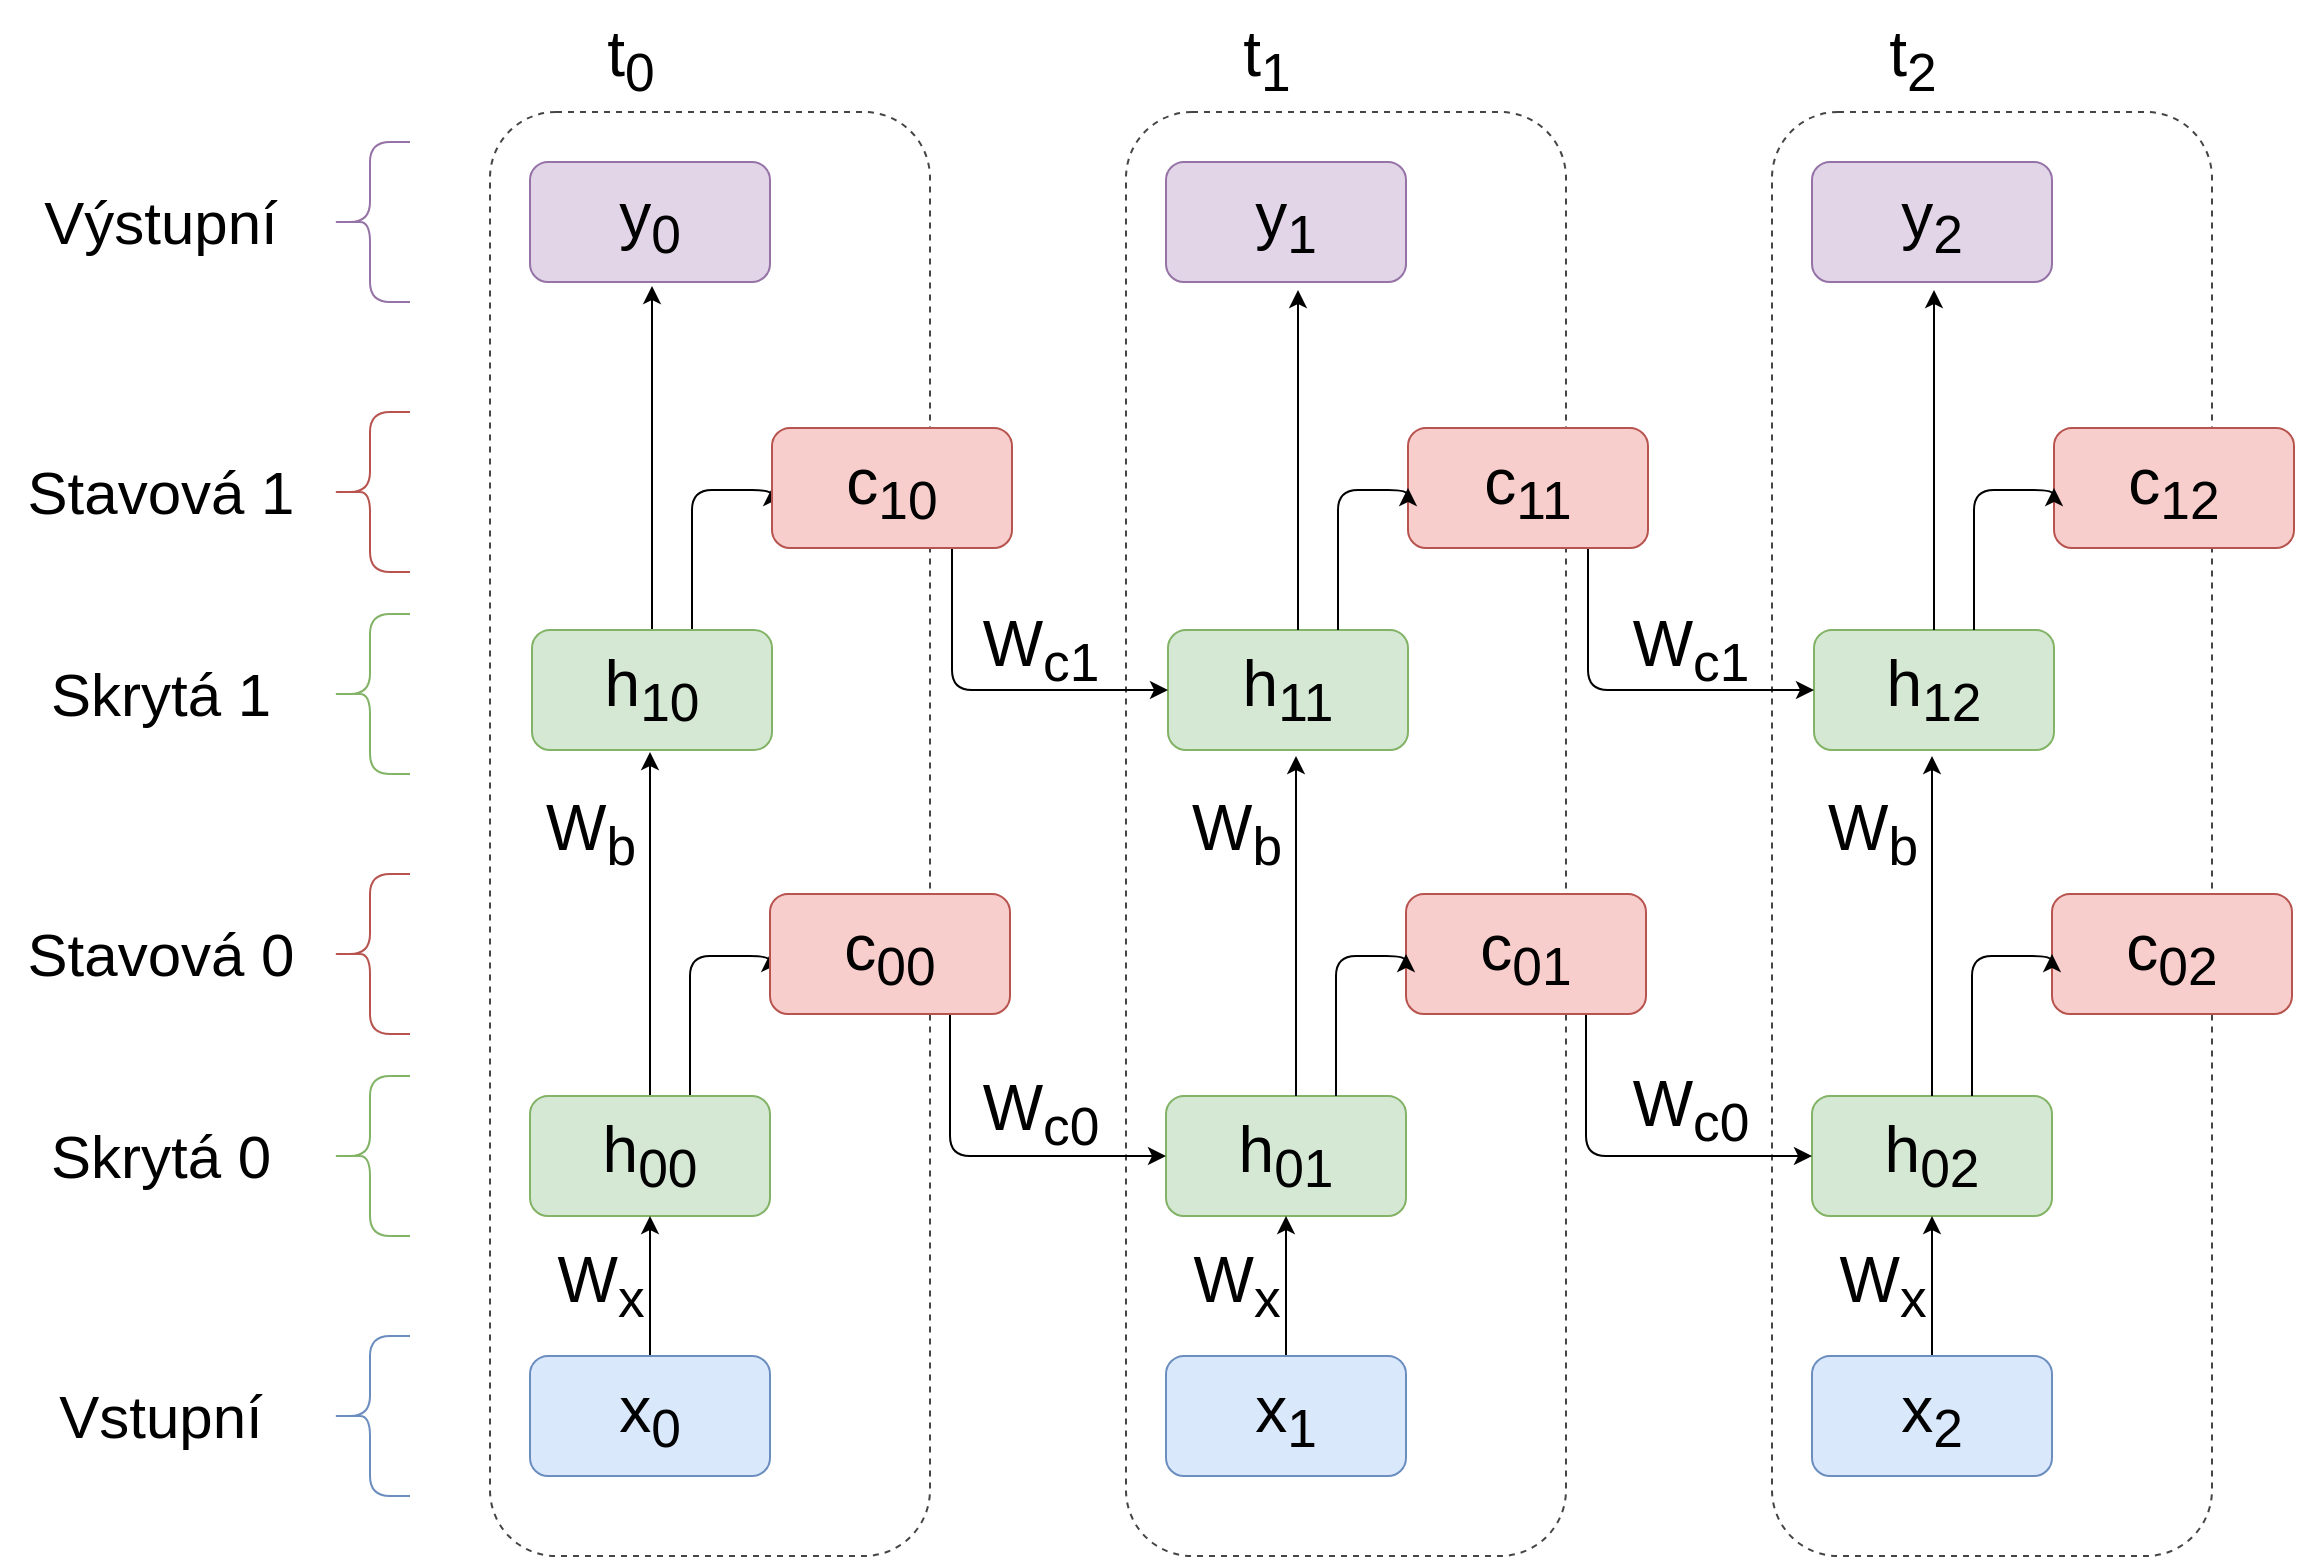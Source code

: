 <mxfile>
    <diagram id="W5L7BJ5yFLHDJCStq1Pr" name="Page-1">
        <mxGraphModel dx="616" dy="1616" grid="1" gridSize="10" guides="1" tooltips="1" connect="1" arrows="1" fold="1" page="1" pageScale="1" pageWidth="850" pageHeight="1100" math="0" shadow="0">
            <root>
                <mxCell id="0"/>
                <mxCell id="1" parent="0"/>
                <mxCell id="40" value="" style="rounded=1;whiteSpace=wrap;html=1;dashed=1;strokeColor=#454545;fillColor=none;fontSize=32;" parent="1" vertex="1">
                    <mxGeometry x="931" y="-160" width="220" height="722" as="geometry"/>
                </mxCell>
                <mxCell id="39" value="" style="rounded=1;whiteSpace=wrap;html=1;dashed=1;strokeColor=#454545;fillColor=none;fontSize=32;" parent="1" vertex="1">
                    <mxGeometry x="608" y="-160" width="220" height="722" as="geometry"/>
                </mxCell>
                <mxCell id="38" value="" style="rounded=1;whiteSpace=wrap;html=1;dashed=1;strokeColor=#454545;fillColor=none;fontSize=32;" parent="1" vertex="1">
                    <mxGeometry x="290" y="-160" width="220" height="722" as="geometry"/>
                </mxCell>
                <mxCell id="3" value="&lt;font&gt;h&lt;sub&gt;01&lt;/sub&gt;&lt;/font&gt;" style="rounded=1;whiteSpace=wrap;html=1;fillColor=#d5e8d4;strokeColor=#82b366;fontSize=32;" parent="1" vertex="1">
                    <mxGeometry x="628" y="332" width="120" height="60" as="geometry"/>
                </mxCell>
                <mxCell id="4" value="&lt;font&gt;h&lt;/font&gt;&lt;font&gt;&lt;sub&gt;02&lt;/sub&gt;&lt;/font&gt;" style="rounded=1;whiteSpace=wrap;html=1;fillColor=#d5e8d4;strokeColor=#82b366;fontSize=32;" parent="1" vertex="1">
                    <mxGeometry x="951" y="332" width="120" height="60" as="geometry"/>
                </mxCell>
                <mxCell id="34" style="edgeStyle=none;html=1;fontSize=32;" parent="1" source="7" target="3" edge="1">
                    <mxGeometry relative="1" as="geometry"/>
                </mxCell>
                <mxCell id="7" value="&lt;font&gt;x&lt;sub&gt;1&lt;/sub&gt;&lt;/font&gt;" style="rounded=1;whiteSpace=wrap;html=1;fillColor=#dae8fc;strokeColor=#6c8ebf;fontSize=32;" parent="1" vertex="1">
                    <mxGeometry x="628" y="462" width="120" height="60" as="geometry"/>
                </mxCell>
                <mxCell id="35" style="edgeStyle=none;html=1;entryX=0.5;entryY=1;entryDx=0;entryDy=0;fontSize=32;" parent="1" source="8" target="4" edge="1">
                    <mxGeometry relative="1" as="geometry"/>
                </mxCell>
                <mxCell id="8" value="&lt;font&gt;x&lt;/font&gt;&lt;font&gt;&lt;sub&gt;2&lt;/sub&gt;&lt;/font&gt;" style="rounded=1;whiteSpace=wrap;html=1;fillColor=#dae8fc;strokeColor=#6c8ebf;fontSize=32;" parent="1" vertex="1">
                    <mxGeometry x="951" y="462" width="120" height="60" as="geometry"/>
                </mxCell>
                <mxCell id="37" style="edgeStyle=orthogonalEdgeStyle;html=1;exitX=0.75;exitY=1;exitDx=0;exitDy=0;entryX=0;entryY=0.5;entryDx=0;entryDy=0;fontSize=32;" parent="1" source="14" target="4" edge="1">
                    <mxGeometry relative="1" as="geometry"/>
                </mxCell>
                <mxCell id="14" value="&lt;font&gt;c&lt;sub&gt;01&lt;/sub&gt;&lt;/font&gt;" style="rounded=1;whiteSpace=wrap;html=1;fillColor=#f8cecc;strokeColor=#b85450;fontSize=32;" parent="1" vertex="1">
                    <mxGeometry x="748" y="231" width="120" height="60" as="geometry"/>
                </mxCell>
                <mxCell id="15" value="&lt;font&gt;c&lt;/font&gt;&lt;font&gt;&lt;sub&gt;02&lt;/sub&gt;&lt;/font&gt;" style="rounded=1;whiteSpace=wrap;html=1;fillColor=#f8cecc;strokeColor=#b85450;fontSize=32;" parent="1" vertex="1">
                    <mxGeometry x="1071" y="231" width="120" height="60" as="geometry"/>
                </mxCell>
                <mxCell id="17" value="&lt;font&gt;y&lt;sub&gt;1&lt;/sub&gt;&lt;/font&gt;" style="rounded=1;whiteSpace=wrap;html=1;fillColor=#e1d5e7;strokeColor=#9673a6;fontSize=32;" parent="1" vertex="1">
                    <mxGeometry x="628" y="-135" width="120" height="60" as="geometry"/>
                </mxCell>
                <mxCell id="18" value="&lt;font&gt;y&lt;/font&gt;&lt;font&gt;&lt;sub&gt;2&lt;/sub&gt;&lt;/font&gt;" style="rounded=1;whiteSpace=wrap;html=1;fillColor=#e1d5e7;strokeColor=#9673a6;fontSize=32;" parent="1" vertex="1">
                    <mxGeometry x="951" y="-135" width="120" height="60" as="geometry"/>
                </mxCell>
                <mxCell id="28" style="edgeStyle=none;html=1;fontSize=32;" parent="1" source="23" edge="1">
                    <mxGeometry relative="1" as="geometry">
                        <mxPoint x="370" y="160" as="targetPoint"/>
                    </mxGeometry>
                </mxCell>
                <mxCell id="29" style="edgeStyle=orthogonalEdgeStyle;html=1;entryX=0;entryY=0.5;entryDx=0;entryDy=0;fontSize=32;" parent="1" source="23" target="25" edge="1">
                    <mxGeometry relative="1" as="geometry">
                        <Array as="points">
                            <mxPoint x="390" y="262"/>
                        </Array>
                    </mxGeometry>
                </mxCell>
                <mxCell id="23" value="&lt;font&gt;h&lt;sub&gt;00&lt;/sub&gt;&lt;/font&gt;" style="rounded=1;whiteSpace=wrap;html=1;fillColor=#d5e8d4;strokeColor=#82b366;fontSize=32;" parent="1" vertex="1">
                    <mxGeometry x="310" y="332" width="120" height="60" as="geometry"/>
                </mxCell>
                <mxCell id="27" style="edgeStyle=none;html=1;fontSize=32;" parent="1" source="24" target="23" edge="1">
                    <mxGeometry relative="1" as="geometry"/>
                </mxCell>
                <mxCell id="24" value="&lt;font&gt;x&lt;sub&gt;0&lt;/sub&gt;&lt;/font&gt;" style="rounded=1;whiteSpace=wrap;html=1;fillColor=#dae8fc;strokeColor=#6c8ebf;fontSize=32;" parent="1" vertex="1">
                    <mxGeometry x="310" y="462" width="120" height="60" as="geometry"/>
                </mxCell>
                <mxCell id="36" style="edgeStyle=orthogonalEdgeStyle;html=1;exitX=0.75;exitY=1;exitDx=0;exitDy=0;entryX=0;entryY=0.5;entryDx=0;entryDy=0;fontSize=32;" parent="1" source="25" target="3" edge="1">
                    <mxGeometry relative="1" as="geometry"/>
                </mxCell>
                <mxCell id="25" value="&lt;font&gt;c&lt;sub&gt;00&lt;/sub&gt;&lt;/font&gt;" style="rounded=1;whiteSpace=wrap;html=1;fillColor=#f8cecc;strokeColor=#b85450;fontSize=32;" parent="1" vertex="1">
                    <mxGeometry x="430" y="231" width="120" height="60" as="geometry"/>
                </mxCell>
                <mxCell id="26" value="&lt;font&gt;y&lt;sub&gt;0&lt;/sub&gt;&lt;/font&gt;" style="rounded=1;whiteSpace=wrap;html=1;fillColor=#e1d5e7;strokeColor=#9673a6;fontSize=32;" parent="1" vertex="1">
                    <mxGeometry x="310" y="-135" width="120" height="60" as="geometry"/>
                </mxCell>
                <mxCell id="30" style="edgeStyle=none;html=1;fontSize=32;" parent="1" edge="1">
                    <mxGeometry relative="1" as="geometry">
                        <mxPoint x="693" y="332" as="sourcePoint"/>
                        <mxPoint x="693" y="162" as="targetPoint"/>
                    </mxGeometry>
                </mxCell>
                <mxCell id="31" style="edgeStyle=orthogonalEdgeStyle;html=1;entryX=0;entryY=0.5;entryDx=0;entryDy=0;fontSize=32;" parent="1" target="14" edge="1">
                    <mxGeometry relative="1" as="geometry">
                        <mxPoint x="713" y="332" as="sourcePoint"/>
                        <mxPoint x="743" y="262" as="targetPoint"/>
                        <Array as="points">
                            <mxPoint x="713" y="262"/>
                        </Array>
                    </mxGeometry>
                </mxCell>
                <mxCell id="32" style="edgeStyle=none;html=1;fontSize=32;" parent="1" edge="1">
                    <mxGeometry relative="1" as="geometry">
                        <mxPoint x="1011" y="332" as="sourcePoint"/>
                        <mxPoint x="1011" y="162" as="targetPoint"/>
                    </mxGeometry>
                </mxCell>
                <mxCell id="33" style="edgeStyle=orthogonalEdgeStyle;html=1;entryX=0;entryY=0.5;entryDx=0;entryDy=0;fontSize=32;" parent="1" target="15" edge="1">
                    <mxGeometry relative="1" as="geometry">
                        <mxPoint x="1031" y="332" as="sourcePoint"/>
                        <mxPoint x="1066" y="262" as="targetPoint"/>
                        <Array as="points">
                            <mxPoint x="1031" y="262"/>
                        </Array>
                    </mxGeometry>
                </mxCell>
                <mxCell id="41" value="&lt;font&gt;t&lt;/font&gt;&lt;font&gt;&lt;sub&gt;0&lt;/sub&gt;&lt;/font&gt;" style="text;html=1;align=center;verticalAlign=middle;resizable=0;points=[];autosize=1;strokeColor=none;fillColor=none;fontSize=32;" parent="1" vertex="1">
                    <mxGeometry x="335" y="-216" width="50" height="60" as="geometry"/>
                </mxCell>
                <mxCell id="42" value="&lt;font&gt;t&lt;sub&gt;2&lt;/sub&gt;&lt;/font&gt;" style="text;html=1;align=center;verticalAlign=middle;resizable=0;points=[];autosize=1;strokeColor=none;fillColor=none;fontSize=32;" parent="1" vertex="1">
                    <mxGeometry x="976" y="-216" width="50" height="60" as="geometry"/>
                </mxCell>
                <mxCell id="43" value="&lt;font&gt;t&lt;sub&gt;1&lt;/sub&gt;&lt;/font&gt;" style="text;html=1;align=center;verticalAlign=middle;resizable=0;points=[];autosize=1;strokeColor=none;fillColor=none;fontSize=32;" parent="1" vertex="1">
                    <mxGeometry x="653" y="-216" width="50" height="60" as="geometry"/>
                </mxCell>
                <mxCell id="45" value="" style="shape=curlyBracket;whiteSpace=wrap;html=1;rounded=1;labelPosition=left;verticalLabelPosition=middle;align=right;verticalAlign=middle;size=0.5;fillColor=#f8cecc;strokeColor=#b85450;" parent="1" vertex="1">
                    <mxGeometry x="210" y="221" width="40" height="80" as="geometry"/>
                </mxCell>
                <mxCell id="46" value="" style="shape=curlyBracket;whiteSpace=wrap;html=1;rounded=1;labelPosition=left;verticalLabelPosition=middle;align=right;verticalAlign=middle;size=0.5;fillColor=#d5e8d4;strokeColor=#82b366;" parent="1" vertex="1">
                    <mxGeometry x="210" y="322" width="40" height="80" as="geometry"/>
                </mxCell>
                <mxCell id="47" value="" style="shape=curlyBracket;whiteSpace=wrap;html=1;rounded=1;labelPosition=left;verticalLabelPosition=middle;align=right;verticalAlign=middle;size=0.5;fillColor=#dae8fc;strokeColor=#6c8ebf;" parent="1" vertex="1">
                    <mxGeometry x="210" y="452" width="40" height="80" as="geometry"/>
                </mxCell>
                <mxCell id="49" value="&lt;font&gt;Stavová 0&lt;/font&gt;" style="text;html=1;align=center;verticalAlign=middle;resizable=0;points=[];autosize=1;strokeColor=none;fillColor=none;fontSize=30;" parent="1" vertex="1">
                    <mxGeometry x="45" y="236" width="160" height="50" as="geometry"/>
                </mxCell>
                <mxCell id="50" value="&lt;font&gt;Skrytá 0&lt;/font&gt;" style="text;html=1;align=center;verticalAlign=middle;resizable=0;points=[];autosize=1;strokeColor=none;fillColor=none;fontSize=30;" parent="1" vertex="1">
                    <mxGeometry x="60" y="337" width="130" height="50" as="geometry"/>
                </mxCell>
                <mxCell id="51" value="&lt;span&gt;Vstupní&lt;/span&gt;" style="text;html=1;align=center;verticalAlign=middle;resizable=0;points=[];autosize=1;strokeColor=none;fillColor=none;fontSize=30;" parent="1" vertex="1">
                    <mxGeometry x="60" y="467" width="130" height="50" as="geometry"/>
                </mxCell>
                <mxCell id="65" value="&lt;font&gt;h&lt;sub&gt;11&lt;/sub&gt;&lt;/font&gt;" style="rounded=1;whiteSpace=wrap;html=1;fillColor=#d5e8d4;strokeColor=#82b366;fontSize=32;" parent="1" vertex="1">
                    <mxGeometry x="629" y="99" width="120" height="60" as="geometry"/>
                </mxCell>
                <mxCell id="66" value="&lt;font&gt;h&lt;/font&gt;&lt;font&gt;&lt;sub&gt;12&lt;/sub&gt;&lt;/font&gt;" style="rounded=1;whiteSpace=wrap;html=1;fillColor=#d5e8d4;strokeColor=#82b366;fontSize=32;" parent="1" vertex="1">
                    <mxGeometry x="952" y="99" width="120" height="60" as="geometry"/>
                </mxCell>
                <mxCell id="67" style="edgeStyle=orthogonalEdgeStyle;html=1;exitX=0.75;exitY=1;exitDx=0;exitDy=0;entryX=0;entryY=0.5;entryDx=0;entryDy=0;fontSize=32;" parent="1" source="68" target="66" edge="1">
                    <mxGeometry relative="1" as="geometry"/>
                </mxCell>
                <mxCell id="68" value="&lt;font&gt;c&lt;sub&gt;11&lt;/sub&gt;&lt;/font&gt;" style="rounded=1;whiteSpace=wrap;html=1;fillColor=#f8cecc;strokeColor=#b85450;fontSize=32;" parent="1" vertex="1">
                    <mxGeometry x="749" y="-2" width="120" height="60" as="geometry"/>
                </mxCell>
                <mxCell id="69" value="&lt;font&gt;c&lt;/font&gt;&lt;font&gt;&lt;sub&gt;12&lt;/sub&gt;&lt;/font&gt;" style="rounded=1;whiteSpace=wrap;html=1;fillColor=#f8cecc;strokeColor=#b85450;fontSize=32;" parent="1" vertex="1">
                    <mxGeometry x="1072" y="-2" width="120" height="60" as="geometry"/>
                </mxCell>
                <mxCell id="70" style="edgeStyle=none;html=1;fontSize=32;" parent="1" source="72" edge="1">
                    <mxGeometry relative="1" as="geometry">
                        <mxPoint x="371" y="-73" as="targetPoint"/>
                    </mxGeometry>
                </mxCell>
                <mxCell id="71" style="edgeStyle=orthogonalEdgeStyle;html=1;entryX=0;entryY=0.5;entryDx=0;entryDy=0;fontSize=32;" parent="1" source="72" target="74" edge="1">
                    <mxGeometry relative="1" as="geometry">
                        <Array as="points">
                            <mxPoint x="391" y="29"/>
                        </Array>
                    </mxGeometry>
                </mxCell>
                <mxCell id="72" value="&lt;font&gt;h&lt;sub&gt;10&lt;/sub&gt;&lt;/font&gt;" style="rounded=1;whiteSpace=wrap;html=1;fillColor=#d5e8d4;strokeColor=#82b366;fontSize=32;" parent="1" vertex="1">
                    <mxGeometry x="311" y="99" width="120" height="60" as="geometry"/>
                </mxCell>
                <mxCell id="73" style="edgeStyle=orthogonalEdgeStyle;html=1;exitX=0.75;exitY=1;exitDx=0;exitDy=0;entryX=0;entryY=0.5;entryDx=0;entryDy=0;fontSize=32;" parent="1" source="74" target="65" edge="1">
                    <mxGeometry relative="1" as="geometry"/>
                </mxCell>
                <mxCell id="74" value="&lt;font&gt;c&lt;sub&gt;10&lt;/sub&gt;&lt;/font&gt;" style="rounded=1;whiteSpace=wrap;html=1;fillColor=#f8cecc;strokeColor=#b85450;fontSize=32;" parent="1" vertex="1">
                    <mxGeometry x="431" y="-2" width="120" height="60" as="geometry"/>
                </mxCell>
                <mxCell id="75" style="edgeStyle=none;html=1;fontSize=32;" parent="1" edge="1">
                    <mxGeometry relative="1" as="geometry">
                        <mxPoint x="694" y="99" as="sourcePoint"/>
                        <mxPoint x="694" y="-71" as="targetPoint"/>
                    </mxGeometry>
                </mxCell>
                <mxCell id="76" style="edgeStyle=orthogonalEdgeStyle;html=1;entryX=0;entryY=0.5;entryDx=0;entryDy=0;fontSize=32;" parent="1" target="68" edge="1">
                    <mxGeometry relative="1" as="geometry">
                        <mxPoint x="714" y="99" as="sourcePoint"/>
                        <mxPoint x="744" y="29" as="targetPoint"/>
                        <Array as="points">
                            <mxPoint x="714" y="29"/>
                        </Array>
                    </mxGeometry>
                </mxCell>
                <mxCell id="77" style="edgeStyle=none;html=1;fontSize=32;" parent="1" edge="1">
                    <mxGeometry relative="1" as="geometry">
                        <mxPoint x="1012" y="99" as="sourcePoint"/>
                        <mxPoint x="1012" y="-71" as="targetPoint"/>
                    </mxGeometry>
                </mxCell>
                <mxCell id="78" style="edgeStyle=orthogonalEdgeStyle;html=1;entryX=0;entryY=0.5;entryDx=0;entryDy=0;fontSize=32;" parent="1" target="69" edge="1">
                    <mxGeometry relative="1" as="geometry">
                        <mxPoint x="1032" y="99" as="sourcePoint"/>
                        <mxPoint x="1067" y="29" as="targetPoint"/>
                        <Array as="points">
                            <mxPoint x="1032" y="29"/>
                        </Array>
                    </mxGeometry>
                </mxCell>
                <mxCell id="81" value="" style="shape=curlyBracket;whiteSpace=wrap;html=1;rounded=1;labelPosition=left;verticalLabelPosition=middle;align=right;verticalAlign=middle;size=0.5;fillColor=#e1d5e7;strokeColor=#9673a6;" parent="1" vertex="1">
                    <mxGeometry x="210" y="-145" width="40" height="80" as="geometry"/>
                </mxCell>
                <mxCell id="82" value="&lt;font&gt;Výstupní&lt;/font&gt;" style="text;html=1;align=center;verticalAlign=middle;resizable=0;points=[];autosize=1;strokeColor=none;fillColor=none;fontSize=30;" parent="1" vertex="1">
                    <mxGeometry x="55" y="-130" width="140" height="50" as="geometry"/>
                </mxCell>
                <mxCell id="84" value="" style="shape=curlyBracket;whiteSpace=wrap;html=1;rounded=1;labelPosition=left;verticalLabelPosition=middle;align=right;verticalAlign=middle;size=0.5;fillColor=#f8cecc;strokeColor=#b85450;" parent="1" vertex="1">
                    <mxGeometry x="210" y="-10" width="40" height="80" as="geometry"/>
                </mxCell>
                <mxCell id="85" value="" style="shape=curlyBracket;whiteSpace=wrap;html=1;rounded=1;labelPosition=left;verticalLabelPosition=middle;align=right;verticalAlign=middle;size=0.5;fillColor=#d5e8d4;strokeColor=#82b366;" parent="1" vertex="1">
                    <mxGeometry x="210" y="91" width="40" height="80" as="geometry"/>
                </mxCell>
                <mxCell id="86" value="&lt;font&gt;Stavová 1&lt;/font&gt;" style="text;html=1;align=center;verticalAlign=middle;resizable=0;points=[];autosize=1;strokeColor=none;fillColor=none;fontSize=30;" parent="1" vertex="1">
                    <mxGeometry x="45" y="5" width="160" height="50" as="geometry"/>
                </mxCell>
                <mxCell id="87" value="&lt;font&gt;Skrytá 1&lt;/font&gt;" style="text;html=1;align=center;verticalAlign=middle;resizable=0;points=[];autosize=1;strokeColor=none;fillColor=none;fontSize=30;" parent="1" vertex="1">
                    <mxGeometry x="60" y="106" width="130" height="50" as="geometry"/>
                </mxCell>
                <mxCell id="89" value="&lt;font&gt;W&lt;/font&gt;&lt;font&gt;&lt;sub&gt;x&lt;/sub&gt;&lt;/font&gt;" style="text;html=1;align=center;verticalAlign=middle;resizable=0;points=[];autosize=1;strokeColor=none;fillColor=none;fontSize=32;" parent="1" vertex="1">
                    <mxGeometry x="951" y="397" width="70" height="60" as="geometry"/>
                </mxCell>
                <mxCell id="90" value="&lt;font&gt;W&lt;/font&gt;&lt;font&gt;&lt;sub&gt;x&lt;/sub&gt;&lt;/font&gt;" style="text;html=1;align=center;verticalAlign=middle;resizable=0;points=[];autosize=1;strokeColor=none;fillColor=none;fontSize=32;" parent="1" vertex="1">
                    <mxGeometry x="628" y="397" width="70" height="60" as="geometry"/>
                </mxCell>
                <mxCell id="91" value="&lt;font&gt;W&lt;/font&gt;&lt;font&gt;&lt;sub&gt;x&lt;/sub&gt;&lt;/font&gt;" style="text;html=1;align=center;verticalAlign=middle;resizable=0;points=[];autosize=1;strokeColor=none;fillColor=none;fontSize=32;" parent="1" vertex="1">
                    <mxGeometry x="310" y="397" width="70" height="60" as="geometry"/>
                </mxCell>
                <mxCell id="92" value="&lt;font&gt;W&lt;/font&gt;&lt;font&gt;&lt;sub&gt;b&lt;/sub&gt;&lt;/font&gt;" style="text;html=1;align=center;verticalAlign=middle;resizable=0;points=[];autosize=1;strokeColor=none;fillColor=none;fontSize=32;" parent="1" vertex="1">
                    <mxGeometry x="946" y="171" width="70" height="60" as="geometry"/>
                </mxCell>
                <mxCell id="93" value="&lt;font&gt;W&lt;/font&gt;&lt;font&gt;&lt;sub&gt;b&lt;/sub&gt;&lt;/font&gt;" style="text;html=1;align=center;verticalAlign=middle;resizable=0;points=[];autosize=1;strokeColor=none;fillColor=none;fontSize=32;" parent="1" vertex="1">
                    <mxGeometry x="628" y="171" width="70" height="60" as="geometry"/>
                </mxCell>
                <mxCell id="94" value="&lt;font&gt;W&lt;/font&gt;&lt;font&gt;&lt;sub&gt;b&lt;/sub&gt;&lt;/font&gt;" style="text;html=1;align=center;verticalAlign=middle;resizable=0;points=[];autosize=1;strokeColor=none;fillColor=none;fontSize=32;" parent="1" vertex="1">
                    <mxGeometry x="305" y="171" width="70" height="60" as="geometry"/>
                </mxCell>
                <mxCell id="98" value="&lt;font&gt;W&lt;/font&gt;&lt;font&gt;&lt;sub&gt;c0&lt;/sub&gt;&lt;/font&gt;" style="text;html=1;align=center;verticalAlign=middle;resizable=0;points=[];autosize=1;strokeColor=none;fillColor=none;fontSize=32;" parent="1" vertex="1">
                    <mxGeometry x="850" y="309" width="80" height="60" as="geometry"/>
                </mxCell>
                <mxCell id="99" value="&lt;font&gt;W&lt;/font&gt;&lt;font&gt;&lt;sub&gt;c0&lt;/sub&gt;&lt;/font&gt;" style="text;html=1;align=center;verticalAlign=middle;resizable=0;points=[];autosize=1;strokeColor=none;fillColor=none;fontSize=32;" parent="1" vertex="1">
                    <mxGeometry x="525" y="311" width="80" height="60" as="geometry"/>
                </mxCell>
                <mxCell id="100" value="&lt;font&gt;W&lt;/font&gt;&lt;font&gt;&lt;sub&gt;c1&lt;/sub&gt;&lt;/font&gt;" style="text;html=1;align=center;verticalAlign=middle;resizable=0;points=[];autosize=1;strokeColor=none;fillColor=none;fontSize=32;" parent="1" vertex="1">
                    <mxGeometry x="850" y="79" width="80" height="60" as="geometry"/>
                </mxCell>
                <mxCell id="101" value="&lt;font&gt;W&lt;/font&gt;&lt;font&gt;&lt;sub&gt;c1&lt;/sub&gt;&lt;/font&gt;" style="text;html=1;align=center;verticalAlign=middle;resizable=0;points=[];autosize=1;strokeColor=none;fillColor=none;fontSize=32;" parent="1" vertex="1">
                    <mxGeometry x="525" y="79" width="80" height="60" as="geometry"/>
                </mxCell>
            </root>
        </mxGraphModel>
    </diagram>
</mxfile>